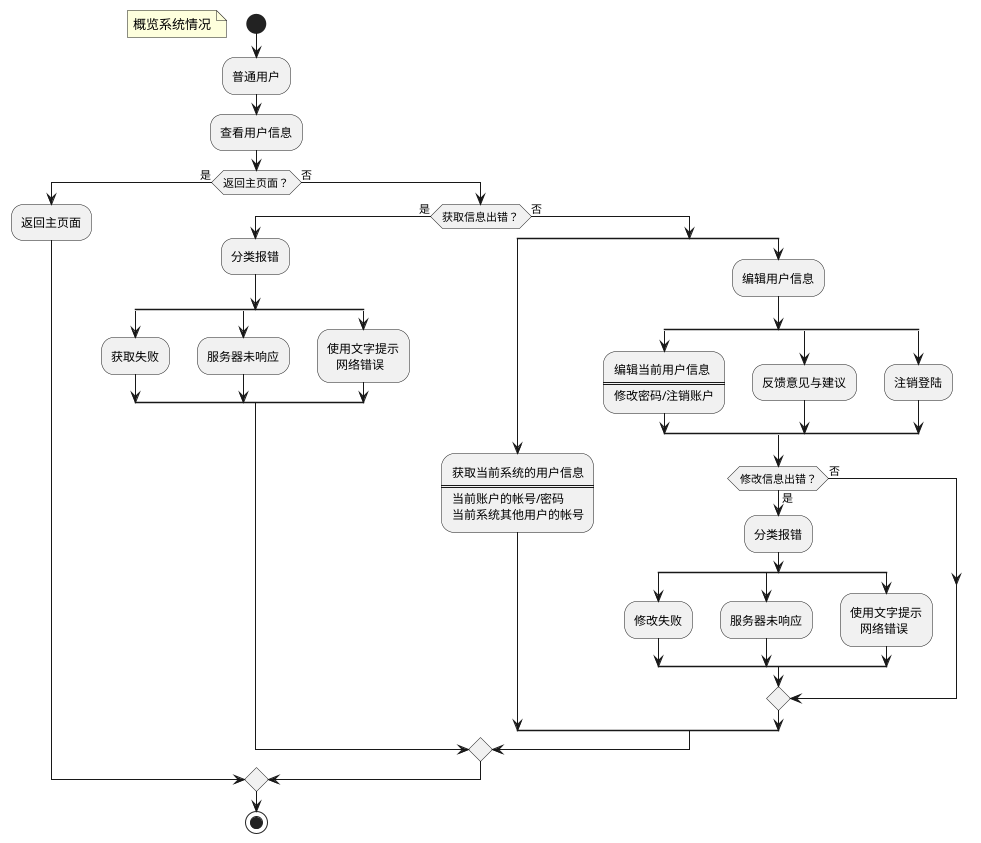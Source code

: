 @startuml
start
floating note left:概览系统情况
:普通用户;
:查看用户信息;
if(返回主页面？)then(是)
:返回主页面;
else(否)
if(获取信息出错？)then(是)
:分类报错;
split
:获取失败;
split again
:服务器未响应;
split again
:使用文字提示
   网络错误;
end split
else(否)
split
:获取当前系统的用户信息
====
当前账户的帐号/密码
当前系统其他用户的帐号;
split again
:编辑用户信息;
split
:编辑当前用户信息
====
修改密码/注销账户;
split again
:反馈意见与建议;
split again
:注销登陆;
end split
if(修改信息出错？)then(是)
:分类报错;
split
:修改失败;
split again
:服务器未响应;
split again
:使用文字提示
   网络错误;
end split
else(否)
endif
end split
endif
endif
stop
@enduml